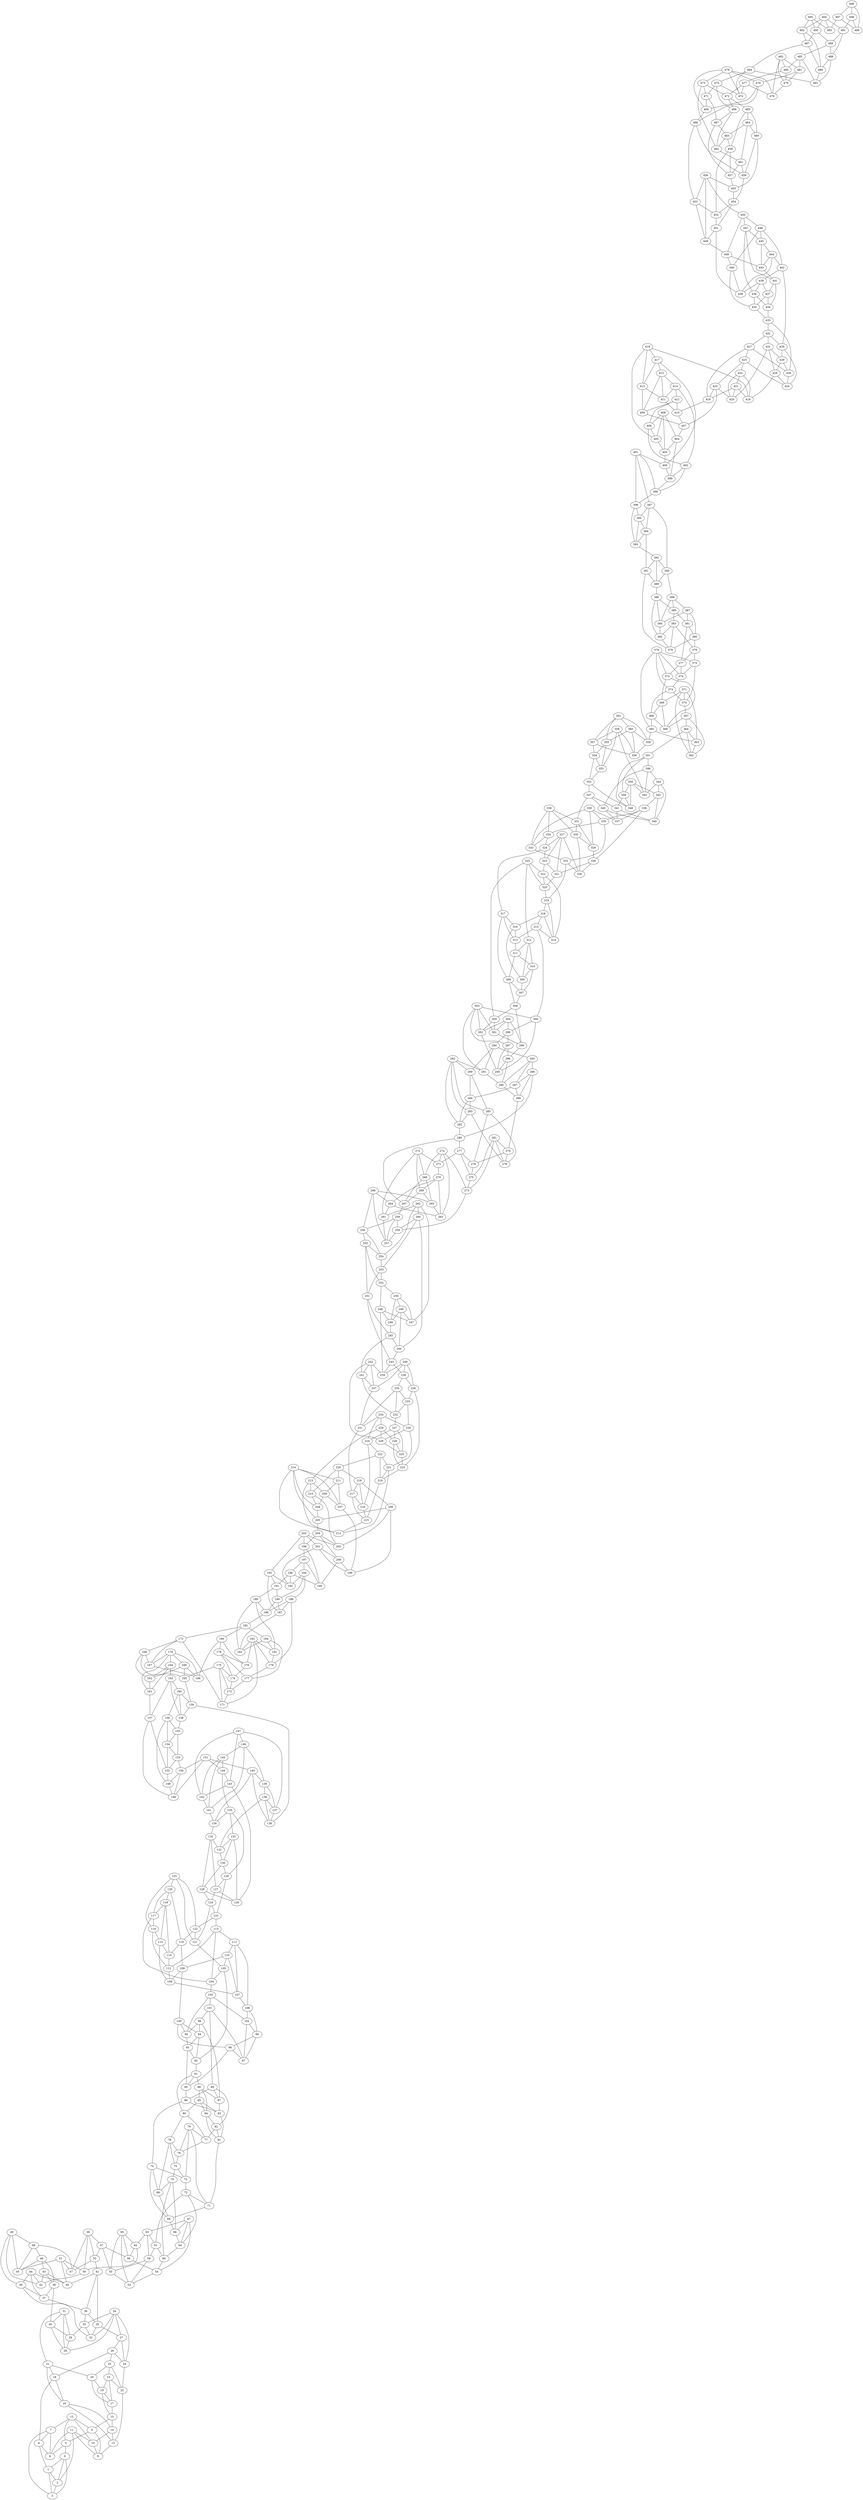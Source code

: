 graph {
	0 [label = 0]
	1 [label = 1]
	2 [label = 2]
	3 [label = 3]
	4 [label = 4]
	5 [label = 5]
	6 [label = 6]
	7 [label = 7]
	8 [label = 8]
	9 [label = 9]
	10 [label = 10]
	11 [label = 11]
	12 [label = 12]
	13 [label = 13]
	14 [label = 14]
	15 [label = 15]
	16 [label = 16]
	17 [label = 17]
	18 [label = 18]
	19 [label = 19]
	20 [label = 20]
	21 [label = 21]
	22 [label = 22]
	23 [label = 23]
	24 [label = 24]
	25 [label = 25]
	26 [label = 26]
	27 [label = 27]
	28 [label = 28]
	29 [label = 29]
	30 [label = 30]
	31 [label = 31]
	32 [label = 32]
	33 [label = 33]
	34 [label = 34]
	35 [label = 35]
	36 [label = 36]
	37 [label = 37]
	38 [label = 38]
	39 [label = 39]
	40 [label = 40]
	41 [label = 41]
	42 [label = 42]
	43 [label = 43]
	44 [label = 44]
	45 [label = 45]
	46 [label = 46]
	47 [label = 47]
	48 [label = 48]
	49 [label = 49]
	50 [label = 50]
	51 [label = 51]
	52 [label = 52]
	53 [label = 53]
	54 [label = 54]
	55 [label = 55]
	56 [label = 56]
	57 [label = 57]
	58 [label = 58]
	59 [label = 59]
	60 [label = 60]
	61 [label = 61]
	62 [label = 62]
	63 [label = 63]
	64 [label = 64]
	65 [label = 65]
	66 [label = 66]
	67 [label = 67]
	68 [label = 68]
	69 [label = 69]
	70 [label = 70]
	71 [label = 71]
	72 [label = 72]
	73 [label = 73]
	74 [label = 74]
	75 [label = 75]
	76 [label = 76]
	77 [label = 77]
	78 [label = 78]
	79 [label = 79]
	80 [label = 80]
	81 [label = 81]
	82 [label = 82]
	83 [label = 83]
	84 [label = 84]
	85 [label = 85]
	86 [label = 86]
	87 [label = 87]
	88 [label = 88]
	89 [label = 89]
	90 [label = 90]
	91 [label = 91]
	92 [label = 92]
	93 [label = 93]
	94 [label = 94]
	95 [label = 95]
	96 [label = 96]
	97 [label = 97]
	98 [label = 98]
	99 [label = 99]
	100 [label = 100]
	101 [label = 101]
	102 [label = 102]
	103 [label = 103]
	104 [label = 104]
	105 [label = 105]
	106 [label = 106]
	107 [label = 107]
	108 [label = 108]
	109 [label = 109]
	110 [label = 110]
	111 [label = 111]
	112 [label = 112]
	113 [label = 113]
	114 [label = 114]
	115 [label = 115]
	116 [label = 116]
	117 [label = 117]
	118 [label = 118]
	119 [label = 119]
	120 [label = 120]
	121 [label = 121]
	122 [label = 122]
	123 [label = 123]
	124 [label = 124]
	125 [label = 125]
	126 [label = 126]
	127 [label = 127]
	128 [label = 128]
	129 [label = 129]
	130 [label = 130]
	131 [label = 131]
	132 [label = 132]
	133 [label = 133]
	134 [label = 134]
	135 [label = 135]
	136 [label = 136]
	137 [label = 137]
	138 [label = 138]
	139 [label = 139]
	140 [label = 140]
	141 [label = 141]
	142 [label = 142]
	143 [label = 143]
	144 [label = 144]
	145 [label = 145]
	146 [label = 146]
	147 [label = 147]
	148 [label = 148]
	149 [label = 149]
	150 [label = 150]
	151 [label = 151]
	152 [label = 152]
	153 [label = 153]
	154 [label = 154]
	155 [label = 155]
	156 [label = 156]
	157 [label = 157]
	158 [label = 158]
	159 [label = 159]
	160 [label = 160]
	161 [label = 161]
	162 [label = 162]
	163 [label = 163]
	164 [label = 164]
	165 [label = 165]
	166 [label = 166]
	167 [label = 167]
	168 [label = 168]
	169 [label = 169]
	170 [label = 170]
	171 [label = 171]
	172 [label = 172]
	173 [label = 173]
	174 [label = 174]
	175 [label = 175]
	176 [label = 176]
	177 [label = 177]
	178 [label = 178]
	179 [label = 179]
	180 [label = 180]
	181 [label = 181]
	182 [label = 182]
	183 [label = 183]
	184 [label = 184]
	185 [label = 185]
	186 [label = 186]
	187 [label = 187]
	188 [label = 188]
	189 [label = 189]
	190 [label = 190]
	191 [label = 191]
	192 [label = 192]
	193 [label = 193]
	194 [label = 194]
	195 [label = 195]
	196 [label = 196]
	197 [label = 197]
	198 [label = 198]
	199 [label = 199]
	200 [label = 200]
	201 [label = 201]
	202 [label = 202]
	203 [label = 203]
	204 [label = 204]
	205 [label = 205]
	206 [label = 206]
	207 [label = 207]
	208 [label = 208]
	209 [label = 209]
	210 [label = 210]
	211 [label = 211]
	212 [label = 212]
	213 [label = 213]
	214 [label = 214]
	215 [label = 215]
	216 [label = 216]
	217 [label = 217]
	218 [label = 218]
	219 [label = 219]
	220 [label = 220]
	221 [label = 221]
	222 [label = 222]
	223 [label = 223]
	224 [label = 224]
	225 [label = 225]
	226 [label = 226]
	227 [label = 227]
	228 [label = 228]
	229 [label = 229]
	230 [label = 230]
	231 [label = 231]
	232 [label = 232]
	233 [label = 233]
	234 [label = 234]
	235 [label = 235]
	236 [label = 236]
	237 [label = 237]
	238 [label = 238]
	239 [label = 239]
	240 [label = 240]
	241 [label = 241]
	242 [label = 242]
	243 [label = 243]
	244 [label = 244]
	245 [label = 245]
	246 [label = 246]
	247 [label = 247]
	248 [label = 248]
	249 [label = 249]
	250 [label = 250]
	251 [label = 251]
	252 [label = 252]
	253 [label = 253]
	254 [label = 254]
	255 [label = 255]
	256 [label = 256]
	257 [label = 257]
	258 [label = 258]
	259 [label = 259]
	260 [label = 260]
	261 [label = 261]
	262 [label = 262]
	263 [label = 263]
	264 [label = 264]
	265 [label = 265]
	266 [label = 266]
	267 [label = 267]
	268 [label = 268]
	269 [label = 269]
	270 [label = 270]
	271 [label = 271]
	272 [label = 272]
	273 [label = 273]
	274 [label = 274]
	275 [label = 275]
	276 [label = 276]
	277 [label = 277]
	278 [label = 278]
	279 [label = 279]
	280 [label = 280]
	281 [label = 281]
	282 [label = 282]
	283 [label = 283]
	284 [label = 284]
	285 [label = 285]
	286 [label = 286]
	287 [label = 287]
	288 [label = 288]
	289 [label = 289]
	290 [label = 290]
	291 [label = 291]
	292 [label = 292]
	293 [label = 293]
	294 [label = 294]
	295 [label = 295]
	296 [label = 296]
	297 [label = 297]
	298 [label = 298]
	299 [label = 299]
	300 [label = 300]
	301 [label = 301]
	302 [label = 302]
	303 [label = 303]
	304 [label = 304]
	305 [label = 305]
	306 [label = 306]
	307 [label = 307]
	308 [label = 308]
	309 [label = 309]
	310 [label = 310]
	311 [label = 311]
	312 [label = 312]
	313 [label = 313]
	314 [label = 314]
	315 [label = 315]
	316 [label = 316]
	317 [label = 317]
	318 [label = 318]
	319 [label = 319]
	320 [label = 320]
	321 [label = 321]
	322 [label = 322]
	323 [label = 323]
	324 [label = 324]
	325 [label = 325]
	326 [label = 326]
	327 [label = 327]
	328 [label = 328]
	329 [label = 329]
	330 [label = 330]
	331 [label = 331]
	332 [label = 332]
	333 [label = 333]
	334 [label = 334]
	335 [label = 335]
	336 [label = 336]
	337 [label = 337]
	338 [label = 338]
	339 [label = 339]
	340 [label = 340]
	341 [label = 341]
	342 [label = 342]
	343 [label = 343]
	344 [label = 344]
	345 [label = 345]
	346 [label = 346]
	347 [label = 347]
	348 [label = 348]
	349 [label = 349]
	350 [label = 350]
	351 [label = 351]
	352 [label = 352]
	353 [label = 353]
	354 [label = 354]
	355 [label = 355]
	356 [label = 356]
	357 [label = 357]
	358 [label = 358]
	359 [label = 359]
	360 [label = 360]
	361 [label = 361]
	362 [label = 362]
	363 [label = 363]
	364 [label = 364]
	365 [label = 365]
	366 [label = 366]
	367 [label = 367]
	368 [label = 368]
	369 [label = 369]
	370 [label = 370]
	371 [label = 371]
	372 [label = 372]
	373 [label = 373]
	374 [label = 374]
	375 [label = 375]
	376 [label = 376]
	377 [label = 377]
	378 [label = 378]
	379 [label = 379]
	380 [label = 380]
	381 [label = 381]
	382 [label = 382]
	383 [label = 383]
	384 [label = 384]
	385 [label = 385]
	386 [label = 386]
	387 [label = 387]
	388 [label = 388]
	389 [label = 389]
	390 [label = 390]
	391 [label = 391]
	392 [label = 392]
	393 [label = 393]
	394 [label = 394]
	395 [label = 395]
	396 [label = 396]
	397 [label = 397]
	398 [label = 398]
	399 [label = 399]
	400 [label = 400]
	401 [label = 401]
	402 [label = 402]
	403 [label = 403]
	404 [label = 404]
	405 [label = 405]
	406 [label = 406]
	407 [label = 407]
	408 [label = 408]
	409 [label = 409]
	410 [label = 410]
	411 [label = 411]
	412 [label = 412]
	413 [label = 413]
	414 [label = 414]
	415 [label = 415]
	416 [label = 416]
	417 [label = 417]
	418 [label = 418]
	419 [label = 419]
	420 [label = 420]
	421 [label = 421]
	422 [label = 422]
	423 [label = 423]
	424 [label = 424]
	425 [label = 425]
	426 [label = 426]
	427 [label = 427]
	428 [label = 428]
	429 [label = 429]
	430 [label = 430]
	431 [label = 431]
	432 [label = 432]
	433 [label = 433]
	434 [label = 434]
	435 [label = 435]
	436 [label = 436]
	437 [label = 437]
	438 [label = 438]
	439 [label = 439]
	440 [label = 440]
	441 [label = 441]
	442 [label = 442]
	443 [label = 443]
	444 [label = 444]
	445 [label = 445]
	446 [label = 446]
	447 [label = 447]
	448 [label = 448]
	449 [label = 449]
	450 [label = 450]
	451 [label = 451]
	452 [label = 452]
	453 [label = 453]
	454 [label = 454]
	455 [label = 455]
	456 [label = 456]
	457 [label = 457]
	458 [label = 458]
	459 [label = 459]
	460 [label = 460]
	461 [label = 461]
	462 [label = 462]
	463 [label = 463]
	464 [label = 464]
	465 [label = 465]
	466 [label = 466]
	467 [label = 467]
	468 [label = 468]
	469 [label = 469]
	470 [label = 470]
	471 [label = 471]
	472 [label = 472]
	473 [label = 473]
	474 [label = 474]
	475 [label = 475]
	476 [label = 476]
	477 [label = 477]
	478 [label = 478]
	479 [label = 479]
	480 [label = 480]
	481 [label = 481]
	482 [label = 482]
	483 [label = 483]
	484 [label = 484]
	485 [label = 485]
	486 [label = 486]
	487 [label = 487]
	488 [label = 488]
	489 [label = 489]
	490 [label = 490]
	491 [label = 491]
	492 [label = 492]
	493 [label = 493]
	494 [label = 494]
	495 [label = 495]
	496 [label = 496]
	497 [label = 497]
	498 [label = 498]
	499 [label = 499]
	0--1;
	0--2;
	0--3;
	1--2;
	1--3;
	2--3;
	5--0;
	5--4;
	6--1;
	6--4;
	7--3;
	7--4;
	7--6;
	9--5;
	9--8;
	10--8;
	11--2;
	11--4;
	11--8;
	11--10;
	12--5;
	12--7;
	12--9;
	12--10;
	13--8;
	14--10;
	14--13;
	15--9;
	15--14;
	16--13;
	16--14;
	17--15;
	18--6;
	18--16;
	19--15;
	19--17;
	20--17;
	20--19;
	21--16;
	21--18;
	21--20;
	22--13;
	23--17;
	23--19;
	23--22;
	24--22;
	25--20;
	25--22;
	25--23;
	26--18;
	26--24;
	26--25;
	27--24;
	27--26;
	29--28;
	30--28;
	30--29;
	31--21;
	31--28;
	31--29;
	31--30;
	33--29;
	33--32;
	34--24;
	34--27;
	34--28;
	34--32;
	34--33;
	35--27;
	35--32;
	36--33;
	36--35;
	37--36;
	38--32;
	38--37;
	39--30;
	39--37;
	41--35;
	41--36;
	41--40;
	43--39;
	43--40;
	43--42;
	44--37;
	44--38;
	44--40;
	44--42;
	46--39;
	46--43;
	46--45;
	48--45;
	48--46;
	48--47;
	49--38;
	49--42;
	49--45;
	49--48;
	50--42;
	51--40;
	51--45;
	51--47;
	51--50;
	52--41;
	52--47;
	54--53;
	55--53;
	56--54;
	57--52;
	57--55;
	57--56;
	58--47;
	58--50;
	58--52;
	58--57;
	59--53;
	59--55;
	60--54;
	61--59;
	61--60;
	62--50;
	62--56;
	63--59;
	63--61;
	63--62;
	64--60;
	65--53;
	65--55;
	65--56;
	65--62;
	66--64;
	67--54;
	67--63;
	67--64;
	67--66;
	68--66;
	69--68;
	70--60;
	70--66;
	70--69;
	71--68;
	72--61;
	72--64;
	72--71;
	73--72;
	74--68;
	74--69;
	74--73;
	75--70;
	75--73;
	76--75;
	77--76;
	78--69;
	78--75;
	78--76;
	79--71;
	79--73;
	79--76;
	79--77;
	80--77;
	80--78;
	81--71;
	82--77;
	82--81;
	83--81;
	84--81;
	84--82;
	85--80;
	85--83;
	85--84;
	86--74;
	86--83;
	87--83;
	88--84;
	88--85;
	88--87;
	89--82;
	89--86;
	89--87;
	90--86;
	91--80;
	91--88;
	91--90;
	92--91;
	93--90;
	93--92;
	94--92;
	94--93;
	95--93;
	96--87;
	96--94;
	96--95;
	98--90;
	98--97;
	99--97;
	99--98;
	100--94;
	100--95;
	100--98;
	101--89;
	101--96;
	101--97;
	102--97;
	102--99;
	103--95;
	103--101;
	103--102;
	104--103;
	105--92;
	105--104;
	106--99;
	106--102;
	107--106;
	108--107;
	109--100;
	109--108;
	110--105;
	110--107;
	110--109;
	111--106;
	111--107;
	111--110;
	112--108;
	113--104;
	113--111;
	113--112;
	114--112;
	115--108;
	115--114;
	116--112;
	116--115;
	117--104;
	117--116;
	118--114;
	118--115;
	118--117;
	119--109;
	119--114;
	120--117;
	120--118;
	120--119;
	121--105;
	122--119;
	122--121;
	123--113;
	123--122;
	124--121;
	124--123;
	125--116;
	125--120;
	125--121;
	125--122;
	127--124;
	127--126;
	128--124;
	128--126;
	129--123;
	129--127;
	130--128;
	130--129;
	131--130;
	132--127;
	132--128;
	132--131;
	133--126;
	133--130;
	133--131;
	134--132;
	135--129;
	135--133;
	135--134;
	137--136;
	138--131;
	138--136;
	138--137;
	139--137;
	139--138;
	140--134;
	140--136;
	140--139;
	141--134;
	142--141;
	143--126;
	143--142;
	144--135;
	144--143;
	145--141;
	145--142;
	145--144;
	146--139;
	146--141;
	146--145;
	147--137;
	147--142;
	147--143;
	147--146;
	149--148;
	150--148;
	150--149;
	151--140;
	151--144;
	151--148;
	151--150;
	152--149;
	153--150;
	153--152;
	154--152;
	154--153;
	155--153;
	155--154;
	156--149;
	156--154;
	156--155;
	157--148;
	157--152;
	158--155;
	159--136;
	159--158;
	160--156;
	160--158;
	160--159;
	161--157;
	162--161;
	163--157;
	163--158;
	163--160;
	164--161;
	164--162;
	164--163;
	165--159;
	167--166;
	168--162;
	168--165;
	168--167;
	169--162;
	169--165;
	169--166;
	170--161;
	170--164;
	170--166;
	170--167;
	170--169;
	172--167;
	172--168;
	172--171;
	173--171;
	174--173;
	175--165;
	175--171;
	175--173;
	175--174;
	176--174;
	177--173;
	178--174;
	178--176;
	178--177;
	179--177;
	180--166;
	180--176;
	180--178;
	181--179;
	183--171;
	183--176;
	183--179;
	183--181;
	183--182;
	184--177;
	184--181;
	184--182;
	185--172;
	185--180;
	185--184;
	186--185;
	187--182;
	188--179;
	188--186;
	188--187;
	189--181;
	189--182;
	189--186;
	190--186;
	190--187;
	191--189;
	191--190;
	193--187;
	193--191;
	193--192;
	194--188;
	194--190;
	194--192;
	196--191;
	196--192;
	196--195;
	197--194;
	197--195;
	197--196;
	198--195;
	198--197;
	200--195;
	200--199;
	201--192;
	201--199;
	201--200;
	203--193;
	203--198;
	203--201;
	203--202;
	204--198;
	204--200;
	204--202;
	205--204;
	206--199;
	206--202;
	206--205;
	207--199;
	208--205;
	209--207;
	209--208;
	210--202;
	210--208;
	211--207;
	211--209;
	213--209;
	213--210;
	213--212;
	214--205;
	214--207;
	214--208;
	214--211;
	214--212;
	215--212;
	216--215;
	217--215;
	217--216;
	218--206;
	218--216;
	218--217;
	219--215;
	220--210;
	220--211;
	220--218;
	221--212;
	221--219;
	222--219;
	222--220;
	222--221;
	223--219;
	224--216;
	224--222;
	225--223;
	226--223;
	226--225;
	227--224;
	227--225;
	227--226;
	228--225;
	229--213;
	229--226;
	229--228;
	230--221;
	230--228;
	231--217;
	232--227;
	233--230;
	233--232;
	234--224;
	234--229;
	234--230;
	234--231;
	235--231;
	235--232;
	235--233;
	236--223;
	236--233;
	237--231;
	238--235;
	238--236;
	240--236;
	240--237;
	240--238;
	240--239;
	241--232;
	241--237;
	242--228;
	242--237;
	242--239;
	242--241;
	243--238;
	243--239;
	244--243;
	245--241;
	245--244;
	246--245;
	248--239;
	248--246;
	248--247;
	249--244;
	249--246;
	249--247;
	250--246;
	250--247;
	250--249;
	251--243;
	251--245;
	252--248;
	252--250;
	253--251;
	253--252;
	254--253;
	255--251;
	255--252;
	255--254;
	256--254;
	256--255;
	258--257;
	259--256;
	259--257;
	259--258;
	260--244;
	260--253;
	260--258;
	261--257;
	262--247;
	262--254;
	262--260;
	262--261;
	264--261;
	264--263;
	265--263;
	266--256;
	266--257;
	266--264;
	266--265;
	267--259;
	268--265;
	268--267;
	269--265;
	269--267;
	270--263;
	270--264;
	270--269;
	271--270;
	272--261;
	272--268;
	272--269;
	272--271;
	273--258;
	274--263;
	274--268;
	274--271;
	274--273;
	275--273;
	276--275;
	277--271;
	277--275;
	277--276;
	279--276;
	279--278;
	280--267;
	280--277;
	281--273;
	281--275;
	281--278;
	281--279;
	282--280;
	283--278;
	283--282;
	284--282;
	284--283;
	285--276;
	285--278;
	286--279;
	287--284;
	287--286;
	288--280;
	288--286;
	288--287;
	289--284;
	289--285;
	290--286;
	291--290;
	292--282;
	292--283;
	292--285;
	292--289;
	292--291;
	293--287;
	293--288;
	293--290;
	294--289;
	294--291;
	294--293;
	296--290;
	296--295;
	297--295;
	297--296;
	298--294;
	298--297;
	299--296;
	300--295;
	300--298;
	301--299;
	302--295;
	303--291;
	303--297;
	303--300;
	303--301;
	303--302;
	304--298;
	304--299;
	304--301;
	304--302;
	305--301;
	305--302;
	306--299;
	306--305;
	307--306;
	308--306;
	308--307;
	309--307;
	310--307;
	310--309;
	311--308;
	311--310;
	312--309;
	312--310;
	312--311;
	313--311;
	315--300;
	315--313;
	315--314;
	316--309;
	316--313;
	317--308;
	317--313;
	317--316;
	318--314;
	318--315;
	318--316;
	319--314;
	319--318;
	320--319;
	321--320;
	322--314;
	322--320;
	323--321;
	323--322;
	324--317;
	324--323;
	325--305;
	325--312;
	325--320;
	325--322;
	327--321;
	327--323;
	327--324;
	327--326;
	328--321;
	328--326;
	329--328;
	330--326;
	330--329;
	331--329;
	331--330;
	332--319;
	332--326;
	333--332;
	334--324;
	334--333;
	335--332;
	335--334;
	336--330;
	336--331;
	336--333;
	336--334;
	338--328;
	338--335;
	338--337;
	339--329;
	339--333;
	339--335;
	339--337;
	341--337;
	341--340;
	342--338;
	342--340;
	344--340;
	344--342;
	344--343;
	345--337;
	345--340;
	346--343;
	346--344;
	346--345;
	347--331;
	347--341;
	347--345;
	349--341;
	349--348;
	350--342;
	350--343;
	350--348;
	350--349;
	351--346;
	351--348;
	351--349;
	352--347;
	352--348;
	353--352;
	354--352;
	354--353;
	355--353;
	355--354;
	357--354;
	357--356;
	358--343;
	358--353;
	358--356;
	358--357;
	359--356;
	360--355;
	360--356;
	360--359;
	361--355;
	361--357;
	361--359;
	361--360;
	363--362;
	364--351;
	364--362;
	364--363;
	365--359;
	365--363;
	367--362;
	367--364;
	367--366;
	368--365;
	368--366;
	369--366;
	369--368;
	370--367;
	371--362;
	371--363;
	371--369;
	371--370;
	372--366;
	372--369;
	373--368;
	373--370;
	374--373;
	375--370;
	375--374;
	376--365;
	376--372;
	376--373;
	376--374;
	376--375;
	377--372;
	377--374;
	378--375;
	378--377;
	380--378;
	380--379;
	381--377;
	381--380;
	382--379;
	383--378;
	383--379;
	383--382;
	384--382;
	385--381;
	385--383;
	386--382;
	386--384;
	386--385;
	387--380;
	387--381;
	387--384;
	388--384;
	388--385;
	388--387;
	389--386;
	390--388;
	390--389;
	391--379;
	391--389;
	392--389;
	392--390;
	392--391;
	393--392;
	394--391;
	394--393;
	395--393;
	395--394;
	396--393;
	396--395;
	397--390;
	397--394;
	397--395;
	398--396;
	399--398;
	400--399;
	401--396;
	401--397;
	401--398;
	401--400;
	402--398;
	402--399;
	403--400;
	404--399;
	404--403;
	405--403;
	406--402;
	406--405;
	407--404;
	408--403;
	408--404;
	408--405;
	408--406;
	409--407;
	410--407;
	411--410;
	412--406;
	412--409;
	412--410;
	413--409;
	413--411;
	414--402;
	414--411;
	414--412;
	415--409;
	415--411;
	415--414;
	416--410;
	417--400;
	417--413;
	417--415;
	419--405;
	419--413;
	419--417;
	419--418;
	421--416;
	421--418;
	421--420;
	422--418;
	422--420;
	422--421;
	423--407;
	423--416;
	423--420;
	425--422;
	425--423;
	425--424;
	426--424;
	427--416;
	427--425;
	427--426;
	428--418;
	428--424;
	429--426;
	429--428;
	430--424;
	430--429;
	431--420;
	431--428;
	431--429;
	432--427;
	432--430;
	432--431;
	433--426;
	433--432;
	434--433;
	435--433;
	436--434;
	436--435;
	437--434;
	437--435;
	439--436;
	439--437;
	439--438;
	440--435;
	440--438;
	441--434;
	441--437;
	442--430;
	442--439;
	443--441;
	444--438;
	444--442;
	444--443;
	445--443;
	445--444;
	446--440;
	446--442;
	446--445;
	447--436;
	447--441;
	447--445;
	448--440;
	448--443;
	449--448;
	450--446;
	450--447;
	450--448;
	451--438;
	451--449;
	452--451;
	453--449;
	453--452;
	454--451;
	454--452;
	455--454;
	456--449;
	456--450;
	456--453;
	456--455;
	457--455;
	458--452;
	458--457;
	459--454;
	460--455;
	460--459;
	461--457;
	461--459;
	462--461;
	463--458;
	463--462;
	464--460;
	464--461;
	464--463;
	465--458;
	465--460;
	465--464;
	466--453;
	466--459;
	467--457;
	467--463;
	468--462;
	468--467;
	469--466;
	470--466;
	470--469;
	471--467;
	471--469;
	472--465;
	472--468;
	473--462;
	473--471;
	473--472;
	475--468;
	475--471;
	475--474;
	477--472;
	477--474;
	477--476;
	478--469;
	478--470;
	478--473;
	478--474;
	478--476;
	479--476;
	480--477;
	480--479;
	481--470;
	481--479;
	482--476;
	482--479;
	482--480;
	482--481;
	484--474;
	484--475;
	484--483;
	485--480;
	485--481;
	485--483;
	486--483;
	487--484;
	487--486;
	488--483;
	488--486;
	489--485;
	489--488;
	490--487;
	490--489;
	491--488;
	491--489;
	492--486;
	492--487;
	494--490;
	494--491;
	494--492;
	494--493;
	495--490;
	495--492;
	495--493;
	497--493;
	497--496;
	498--491;
	498--496;
	499--496;
	499--497;
	499--498;
}